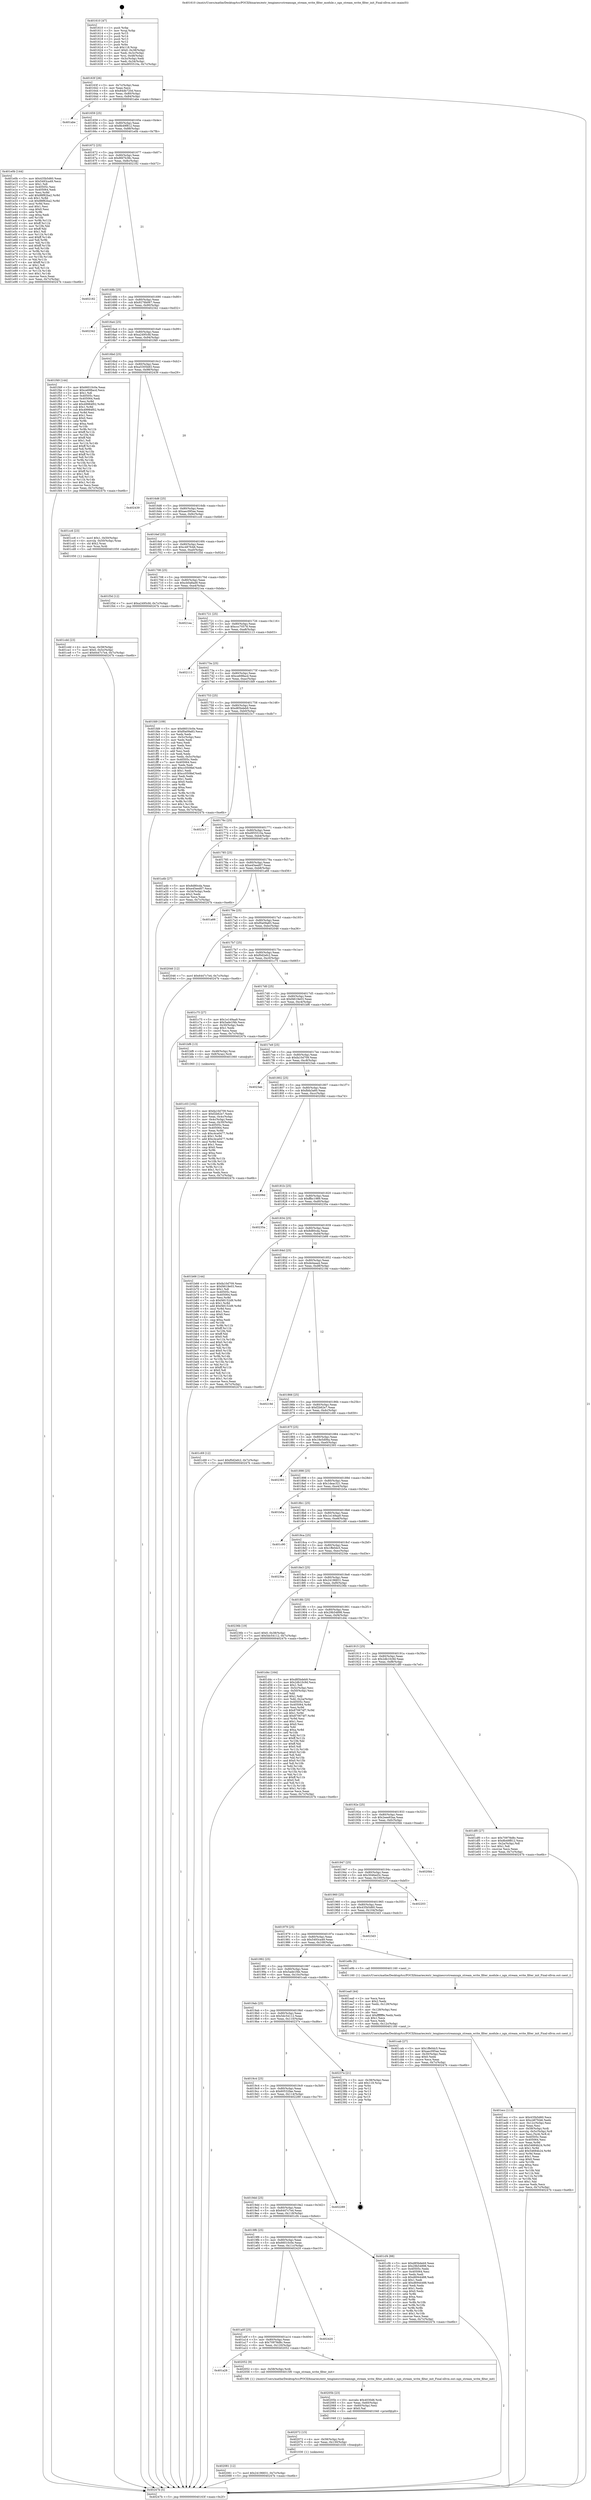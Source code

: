 digraph "0x401610" {
  label = "0x401610 (/mnt/c/Users/mathe/Desktop/tcc/POCII/binaries/extr_tenginesrcstreamngx_stream_write_filter_module.c_ngx_stream_write_filter_init_Final-ollvm.out::main(0))"
  labelloc = "t"
  node[shape=record]

  Entry [label="",width=0.3,height=0.3,shape=circle,fillcolor=black,style=filled]
  "0x40163f" [label="{
     0x40163f [26]\l
     | [instrs]\l
     &nbsp;&nbsp;0x40163f \<+3\>: mov -0x7c(%rbp),%eax\l
     &nbsp;&nbsp;0x401642 \<+2\>: mov %eax,%ecx\l
     &nbsp;&nbsp;0x401644 \<+6\>: sub $0x84db720d,%ecx\l
     &nbsp;&nbsp;0x40164a \<+3\>: mov %eax,-0x80(%rbp)\l
     &nbsp;&nbsp;0x40164d \<+6\>: mov %ecx,-0x84(%rbp)\l
     &nbsp;&nbsp;0x401653 \<+6\>: je 0000000000401abe \<main+0x4ae\>\l
  }"]
  "0x401abe" [label="{
     0x401abe\l
  }", style=dashed]
  "0x401659" [label="{
     0x401659 [25]\l
     | [instrs]\l
     &nbsp;&nbsp;0x401659 \<+5\>: jmp 000000000040165e \<main+0x4e\>\l
     &nbsp;&nbsp;0x40165e \<+3\>: mov -0x80(%rbp),%eax\l
     &nbsp;&nbsp;0x401661 \<+5\>: sub $0x8b49f812,%eax\l
     &nbsp;&nbsp;0x401666 \<+6\>: mov %eax,-0x88(%rbp)\l
     &nbsp;&nbsp;0x40166c \<+6\>: je 0000000000401e0b \<main+0x7fb\>\l
  }"]
  Exit [label="",width=0.3,height=0.3,shape=circle,fillcolor=black,style=filled,peripheries=2]
  "0x401e0b" [label="{
     0x401e0b [144]\l
     | [instrs]\l
     &nbsp;&nbsp;0x401e0b \<+5\>: mov $0x435b5d60,%eax\l
     &nbsp;&nbsp;0x401e10 \<+5\>: mov $0x5493ca49,%ecx\l
     &nbsp;&nbsp;0x401e15 \<+2\>: mov $0x1,%dl\l
     &nbsp;&nbsp;0x401e17 \<+7\>: mov 0x40505c,%esi\l
     &nbsp;&nbsp;0x401e1e \<+7\>: mov 0x405064,%edi\l
     &nbsp;&nbsp;0x401e25 \<+3\>: mov %esi,%r8d\l
     &nbsp;&nbsp;0x401e28 \<+7\>: add $0x88f82ba2,%r8d\l
     &nbsp;&nbsp;0x401e2f \<+4\>: sub $0x1,%r8d\l
     &nbsp;&nbsp;0x401e33 \<+7\>: sub $0x88f82ba2,%r8d\l
     &nbsp;&nbsp;0x401e3a \<+4\>: imul %r8d,%esi\l
     &nbsp;&nbsp;0x401e3e \<+3\>: and $0x1,%esi\l
     &nbsp;&nbsp;0x401e41 \<+3\>: cmp $0x0,%esi\l
     &nbsp;&nbsp;0x401e44 \<+4\>: sete %r9b\l
     &nbsp;&nbsp;0x401e48 \<+3\>: cmp $0xa,%edi\l
     &nbsp;&nbsp;0x401e4b \<+4\>: setl %r10b\l
     &nbsp;&nbsp;0x401e4f \<+3\>: mov %r9b,%r11b\l
     &nbsp;&nbsp;0x401e52 \<+4\>: xor $0xff,%r11b\l
     &nbsp;&nbsp;0x401e56 \<+3\>: mov %r10b,%bl\l
     &nbsp;&nbsp;0x401e59 \<+3\>: xor $0xff,%bl\l
     &nbsp;&nbsp;0x401e5c \<+3\>: xor $0x1,%dl\l
     &nbsp;&nbsp;0x401e5f \<+3\>: mov %r11b,%r14b\l
     &nbsp;&nbsp;0x401e62 \<+4\>: and $0xff,%r14b\l
     &nbsp;&nbsp;0x401e66 \<+3\>: and %dl,%r9b\l
     &nbsp;&nbsp;0x401e69 \<+3\>: mov %bl,%r15b\l
     &nbsp;&nbsp;0x401e6c \<+4\>: and $0xff,%r15b\l
     &nbsp;&nbsp;0x401e70 \<+3\>: and %dl,%r10b\l
     &nbsp;&nbsp;0x401e73 \<+3\>: or %r9b,%r14b\l
     &nbsp;&nbsp;0x401e76 \<+3\>: or %r10b,%r15b\l
     &nbsp;&nbsp;0x401e79 \<+3\>: xor %r15b,%r14b\l
     &nbsp;&nbsp;0x401e7c \<+3\>: or %bl,%r11b\l
     &nbsp;&nbsp;0x401e7f \<+4\>: xor $0xff,%r11b\l
     &nbsp;&nbsp;0x401e83 \<+3\>: or $0x1,%dl\l
     &nbsp;&nbsp;0x401e86 \<+3\>: and %dl,%r11b\l
     &nbsp;&nbsp;0x401e89 \<+3\>: or %r11b,%r14b\l
     &nbsp;&nbsp;0x401e8c \<+4\>: test $0x1,%r14b\l
     &nbsp;&nbsp;0x401e90 \<+3\>: cmovne %ecx,%eax\l
     &nbsp;&nbsp;0x401e93 \<+3\>: mov %eax,-0x7c(%rbp)\l
     &nbsp;&nbsp;0x401e96 \<+5\>: jmp 000000000040247b \<main+0xe6b\>\l
  }"]
  "0x401672" [label="{
     0x401672 [25]\l
     | [instrs]\l
     &nbsp;&nbsp;0x401672 \<+5\>: jmp 0000000000401677 \<main+0x67\>\l
     &nbsp;&nbsp;0x401677 \<+3\>: mov -0x80(%rbp),%eax\l
     &nbsp;&nbsp;0x40167a \<+5\>: sub $0x8fd7b38c,%eax\l
     &nbsp;&nbsp;0x40167f \<+6\>: mov %eax,-0x8c(%rbp)\l
     &nbsp;&nbsp;0x401685 \<+6\>: je 0000000000402182 \<main+0xb72\>\l
  }"]
  "0x402081" [label="{
     0x402081 [12]\l
     | [instrs]\l
     &nbsp;&nbsp;0x402081 \<+7\>: movl $0x24196831,-0x7c(%rbp)\l
     &nbsp;&nbsp;0x402088 \<+5\>: jmp 000000000040247b \<main+0xe6b\>\l
  }"]
  "0x402182" [label="{
     0x402182\l
  }", style=dashed]
  "0x40168b" [label="{
     0x40168b [25]\l
     | [instrs]\l
     &nbsp;&nbsp;0x40168b \<+5\>: jmp 0000000000401690 \<main+0x80\>\l
     &nbsp;&nbsp;0x401690 \<+3\>: mov -0x80(%rbp),%eax\l
     &nbsp;&nbsp;0x401693 \<+5\>: sub $0x9276b067,%eax\l
     &nbsp;&nbsp;0x401698 \<+6\>: mov %eax,-0x90(%rbp)\l
     &nbsp;&nbsp;0x40169e \<+6\>: je 0000000000402342 \<main+0xd32\>\l
  }"]
  "0x402072" [label="{
     0x402072 [15]\l
     | [instrs]\l
     &nbsp;&nbsp;0x402072 \<+4\>: mov -0x58(%rbp),%rdi\l
     &nbsp;&nbsp;0x402076 \<+6\>: mov %eax,-0x130(%rbp)\l
     &nbsp;&nbsp;0x40207c \<+5\>: call 0000000000401030 \<free@plt\>\l
     | [calls]\l
     &nbsp;&nbsp;0x401030 \{1\} (unknown)\l
  }"]
  "0x402342" [label="{
     0x402342\l
  }", style=dashed]
  "0x4016a4" [label="{
     0x4016a4 [25]\l
     | [instrs]\l
     &nbsp;&nbsp;0x4016a4 \<+5\>: jmp 00000000004016a9 \<main+0x99\>\l
     &nbsp;&nbsp;0x4016a9 \<+3\>: mov -0x80(%rbp),%eax\l
     &nbsp;&nbsp;0x4016ac \<+5\>: sub $0xa2495cfd,%eax\l
     &nbsp;&nbsp;0x4016b1 \<+6\>: mov %eax,-0x94(%rbp)\l
     &nbsp;&nbsp;0x4016b7 \<+6\>: je 0000000000401f49 \<main+0x939\>\l
  }"]
  "0x40205b" [label="{
     0x40205b [23]\l
     | [instrs]\l
     &nbsp;&nbsp;0x40205b \<+10\>: movabs $0x4030d6,%rdi\l
     &nbsp;&nbsp;0x402065 \<+3\>: mov %eax,-0x60(%rbp)\l
     &nbsp;&nbsp;0x402068 \<+3\>: mov -0x60(%rbp),%esi\l
     &nbsp;&nbsp;0x40206b \<+2\>: mov $0x0,%al\l
     &nbsp;&nbsp;0x40206d \<+5\>: call 0000000000401040 \<printf@plt\>\l
     | [calls]\l
     &nbsp;&nbsp;0x401040 \{1\} (unknown)\l
  }"]
  "0x401f49" [label="{
     0x401f49 [144]\l
     | [instrs]\l
     &nbsp;&nbsp;0x401f49 \<+5\>: mov $0x66010c0e,%eax\l
     &nbsp;&nbsp;0x401f4e \<+5\>: mov $0xce698acd,%ecx\l
     &nbsp;&nbsp;0x401f53 \<+2\>: mov $0x1,%dl\l
     &nbsp;&nbsp;0x401f55 \<+7\>: mov 0x40505c,%esi\l
     &nbsp;&nbsp;0x401f5c \<+7\>: mov 0x405064,%edi\l
     &nbsp;&nbsp;0x401f63 \<+3\>: mov %esi,%r8d\l
     &nbsp;&nbsp;0x401f66 \<+7\>: add $0x49984f02,%r8d\l
     &nbsp;&nbsp;0x401f6d \<+4\>: sub $0x1,%r8d\l
     &nbsp;&nbsp;0x401f71 \<+7\>: sub $0x49984f02,%r8d\l
     &nbsp;&nbsp;0x401f78 \<+4\>: imul %r8d,%esi\l
     &nbsp;&nbsp;0x401f7c \<+3\>: and $0x1,%esi\l
     &nbsp;&nbsp;0x401f7f \<+3\>: cmp $0x0,%esi\l
     &nbsp;&nbsp;0x401f82 \<+4\>: sete %r9b\l
     &nbsp;&nbsp;0x401f86 \<+3\>: cmp $0xa,%edi\l
     &nbsp;&nbsp;0x401f89 \<+4\>: setl %r10b\l
     &nbsp;&nbsp;0x401f8d \<+3\>: mov %r9b,%r11b\l
     &nbsp;&nbsp;0x401f90 \<+4\>: xor $0xff,%r11b\l
     &nbsp;&nbsp;0x401f94 \<+3\>: mov %r10b,%bl\l
     &nbsp;&nbsp;0x401f97 \<+3\>: xor $0xff,%bl\l
     &nbsp;&nbsp;0x401f9a \<+3\>: xor $0x1,%dl\l
     &nbsp;&nbsp;0x401f9d \<+3\>: mov %r11b,%r14b\l
     &nbsp;&nbsp;0x401fa0 \<+4\>: and $0xff,%r14b\l
     &nbsp;&nbsp;0x401fa4 \<+3\>: and %dl,%r9b\l
     &nbsp;&nbsp;0x401fa7 \<+3\>: mov %bl,%r15b\l
     &nbsp;&nbsp;0x401faa \<+4\>: and $0xff,%r15b\l
     &nbsp;&nbsp;0x401fae \<+3\>: and %dl,%r10b\l
     &nbsp;&nbsp;0x401fb1 \<+3\>: or %r9b,%r14b\l
     &nbsp;&nbsp;0x401fb4 \<+3\>: or %r10b,%r15b\l
     &nbsp;&nbsp;0x401fb7 \<+3\>: xor %r15b,%r14b\l
     &nbsp;&nbsp;0x401fba \<+3\>: or %bl,%r11b\l
     &nbsp;&nbsp;0x401fbd \<+4\>: xor $0xff,%r11b\l
     &nbsp;&nbsp;0x401fc1 \<+3\>: or $0x1,%dl\l
     &nbsp;&nbsp;0x401fc4 \<+3\>: and %dl,%r11b\l
     &nbsp;&nbsp;0x401fc7 \<+3\>: or %r11b,%r14b\l
     &nbsp;&nbsp;0x401fca \<+4\>: test $0x1,%r14b\l
     &nbsp;&nbsp;0x401fce \<+3\>: cmovne %ecx,%eax\l
     &nbsp;&nbsp;0x401fd1 \<+3\>: mov %eax,-0x7c(%rbp)\l
     &nbsp;&nbsp;0x401fd4 \<+5\>: jmp 000000000040247b \<main+0xe6b\>\l
  }"]
  "0x4016bd" [label="{
     0x4016bd [25]\l
     | [instrs]\l
     &nbsp;&nbsp;0x4016bd \<+5\>: jmp 00000000004016c2 \<main+0xb2\>\l
     &nbsp;&nbsp;0x4016c2 \<+3\>: mov -0x80(%rbp),%eax\l
     &nbsp;&nbsp;0x4016c5 \<+5\>: sub $0xa5305b83,%eax\l
     &nbsp;&nbsp;0x4016ca \<+6\>: mov %eax,-0x98(%rbp)\l
     &nbsp;&nbsp;0x4016d0 \<+6\>: je 0000000000402439 \<main+0xe29\>\l
  }"]
  "0x401a28" [label="{
     0x401a28\l
  }", style=dashed]
  "0x402439" [label="{
     0x402439\l
  }", style=dashed]
  "0x4016d6" [label="{
     0x4016d6 [25]\l
     | [instrs]\l
     &nbsp;&nbsp;0x4016d6 \<+5\>: jmp 00000000004016db \<main+0xcb\>\l
     &nbsp;&nbsp;0x4016db \<+3\>: mov -0x80(%rbp),%eax\l
     &nbsp;&nbsp;0x4016de \<+5\>: sub $0xaec095ae,%eax\l
     &nbsp;&nbsp;0x4016e3 \<+6\>: mov %eax,-0x9c(%rbp)\l
     &nbsp;&nbsp;0x4016e9 \<+6\>: je 0000000000401cc6 \<main+0x6b6\>\l
  }"]
  "0x402052" [label="{
     0x402052 [9]\l
     | [instrs]\l
     &nbsp;&nbsp;0x402052 \<+4\>: mov -0x58(%rbp),%rdi\l
     &nbsp;&nbsp;0x402056 \<+5\>: call 00000000004015f0 \<ngx_stream_write_filter_init\>\l
     | [calls]\l
     &nbsp;&nbsp;0x4015f0 \{1\} (/mnt/c/Users/mathe/Desktop/tcc/POCII/binaries/extr_tenginesrcstreamngx_stream_write_filter_module.c_ngx_stream_write_filter_init_Final-ollvm.out::ngx_stream_write_filter_init)\l
  }"]
  "0x401cc6" [label="{
     0x401cc6 [23]\l
     | [instrs]\l
     &nbsp;&nbsp;0x401cc6 \<+7\>: movl $0x1,-0x50(%rbp)\l
     &nbsp;&nbsp;0x401ccd \<+4\>: movslq -0x50(%rbp),%rax\l
     &nbsp;&nbsp;0x401cd1 \<+4\>: shl $0x2,%rax\l
     &nbsp;&nbsp;0x401cd5 \<+3\>: mov %rax,%rdi\l
     &nbsp;&nbsp;0x401cd8 \<+5\>: call 0000000000401050 \<malloc@plt\>\l
     | [calls]\l
     &nbsp;&nbsp;0x401050 \{1\} (unknown)\l
  }"]
  "0x4016ef" [label="{
     0x4016ef [25]\l
     | [instrs]\l
     &nbsp;&nbsp;0x4016ef \<+5\>: jmp 00000000004016f4 \<main+0xe4\>\l
     &nbsp;&nbsp;0x4016f4 \<+3\>: mov -0x80(%rbp),%eax\l
     &nbsp;&nbsp;0x4016f7 \<+5\>: sub $0xc487fcb6,%eax\l
     &nbsp;&nbsp;0x4016fc \<+6\>: mov %eax,-0xa0(%rbp)\l
     &nbsp;&nbsp;0x401702 \<+6\>: je 0000000000401f3d \<main+0x92d\>\l
  }"]
  "0x401a0f" [label="{
     0x401a0f [25]\l
     | [instrs]\l
     &nbsp;&nbsp;0x401a0f \<+5\>: jmp 0000000000401a14 \<main+0x404\>\l
     &nbsp;&nbsp;0x401a14 \<+3\>: mov -0x80(%rbp),%eax\l
     &nbsp;&nbsp;0x401a17 \<+5\>: sub $0x70978d8c,%eax\l
     &nbsp;&nbsp;0x401a1c \<+6\>: mov %eax,-0x120(%rbp)\l
     &nbsp;&nbsp;0x401a22 \<+6\>: je 0000000000402052 \<main+0xa42\>\l
  }"]
  "0x401f3d" [label="{
     0x401f3d [12]\l
     | [instrs]\l
     &nbsp;&nbsp;0x401f3d \<+7\>: movl $0xa2495cfd,-0x7c(%rbp)\l
     &nbsp;&nbsp;0x401f44 \<+5\>: jmp 000000000040247b \<main+0xe6b\>\l
  }"]
  "0x401708" [label="{
     0x401708 [25]\l
     | [instrs]\l
     &nbsp;&nbsp;0x401708 \<+5\>: jmp 000000000040170d \<main+0xfd\>\l
     &nbsp;&nbsp;0x40170d \<+3\>: mov -0x80(%rbp),%eax\l
     &nbsp;&nbsp;0x401710 \<+5\>: sub $0xcb0a8ad9,%eax\l
     &nbsp;&nbsp;0x401715 \<+6\>: mov %eax,-0xa4(%rbp)\l
     &nbsp;&nbsp;0x40171b \<+6\>: je 00000000004021ea \<main+0xbda\>\l
  }"]
  "0x402420" [label="{
     0x402420\l
  }", style=dashed]
  "0x4021ea" [label="{
     0x4021ea\l
  }", style=dashed]
  "0x401721" [label="{
     0x401721 [25]\l
     | [instrs]\l
     &nbsp;&nbsp;0x401721 \<+5\>: jmp 0000000000401726 \<main+0x116\>\l
     &nbsp;&nbsp;0x401726 \<+3\>: mov -0x80(%rbp),%eax\l
     &nbsp;&nbsp;0x401729 \<+5\>: sub $0xccc70578,%eax\l
     &nbsp;&nbsp;0x40172e \<+6\>: mov %eax,-0xa8(%rbp)\l
     &nbsp;&nbsp;0x401734 \<+6\>: je 0000000000402113 \<main+0xb03\>\l
  }"]
  "0x401ecc" [label="{
     0x401ecc [113]\l
     | [instrs]\l
     &nbsp;&nbsp;0x401ecc \<+5\>: mov $0x435b5d60,%ecx\l
     &nbsp;&nbsp;0x401ed1 \<+5\>: mov $0xc487fcb6,%edx\l
     &nbsp;&nbsp;0x401ed6 \<+6\>: mov -0x12c(%rbp),%esi\l
     &nbsp;&nbsp;0x401edc \<+3\>: imul %eax,%esi\l
     &nbsp;&nbsp;0x401edf \<+4\>: mov -0x58(%rbp),%rdi\l
     &nbsp;&nbsp;0x401ee3 \<+4\>: movslq -0x5c(%rbp),%r8\l
     &nbsp;&nbsp;0x401ee7 \<+4\>: mov %esi,(%rdi,%r8,4)\l
     &nbsp;&nbsp;0x401eeb \<+7\>: mov 0x40505c,%eax\l
     &nbsp;&nbsp;0x401ef2 \<+7\>: mov 0x405064,%esi\l
     &nbsp;&nbsp;0x401ef9 \<+3\>: mov %eax,%r9d\l
     &nbsp;&nbsp;0x401efc \<+7\>: sub $0x54684b24,%r9d\l
     &nbsp;&nbsp;0x401f03 \<+4\>: sub $0x1,%r9d\l
     &nbsp;&nbsp;0x401f07 \<+7\>: add $0x54684b24,%r9d\l
     &nbsp;&nbsp;0x401f0e \<+4\>: imul %r9d,%eax\l
     &nbsp;&nbsp;0x401f12 \<+3\>: and $0x1,%eax\l
     &nbsp;&nbsp;0x401f15 \<+3\>: cmp $0x0,%eax\l
     &nbsp;&nbsp;0x401f18 \<+4\>: sete %r10b\l
     &nbsp;&nbsp;0x401f1c \<+3\>: cmp $0xa,%esi\l
     &nbsp;&nbsp;0x401f1f \<+4\>: setl %r11b\l
     &nbsp;&nbsp;0x401f23 \<+3\>: mov %r10b,%bl\l
     &nbsp;&nbsp;0x401f26 \<+3\>: and %r11b,%bl\l
     &nbsp;&nbsp;0x401f29 \<+3\>: xor %r11b,%r10b\l
     &nbsp;&nbsp;0x401f2c \<+3\>: or %r10b,%bl\l
     &nbsp;&nbsp;0x401f2f \<+3\>: test $0x1,%bl\l
     &nbsp;&nbsp;0x401f32 \<+3\>: cmovne %edx,%ecx\l
     &nbsp;&nbsp;0x401f35 \<+3\>: mov %ecx,-0x7c(%rbp)\l
     &nbsp;&nbsp;0x401f38 \<+5\>: jmp 000000000040247b \<main+0xe6b\>\l
  }"]
  "0x402113" [label="{
     0x402113\l
  }", style=dashed]
  "0x40173a" [label="{
     0x40173a [25]\l
     | [instrs]\l
     &nbsp;&nbsp;0x40173a \<+5\>: jmp 000000000040173f \<main+0x12f\>\l
     &nbsp;&nbsp;0x40173f \<+3\>: mov -0x80(%rbp),%eax\l
     &nbsp;&nbsp;0x401742 \<+5\>: sub $0xce698acd,%eax\l
     &nbsp;&nbsp;0x401747 \<+6\>: mov %eax,-0xac(%rbp)\l
     &nbsp;&nbsp;0x40174d \<+6\>: je 0000000000401fd9 \<main+0x9c9\>\l
  }"]
  "0x401ea0" [label="{
     0x401ea0 [44]\l
     | [instrs]\l
     &nbsp;&nbsp;0x401ea0 \<+2\>: xor %ecx,%ecx\l
     &nbsp;&nbsp;0x401ea2 \<+5\>: mov $0x2,%edx\l
     &nbsp;&nbsp;0x401ea7 \<+6\>: mov %edx,-0x128(%rbp)\l
     &nbsp;&nbsp;0x401ead \<+1\>: cltd\l
     &nbsp;&nbsp;0x401eae \<+6\>: mov -0x128(%rbp),%esi\l
     &nbsp;&nbsp;0x401eb4 \<+2\>: idiv %esi\l
     &nbsp;&nbsp;0x401eb6 \<+6\>: imul $0xfffffffe,%edx,%edx\l
     &nbsp;&nbsp;0x401ebc \<+3\>: sub $0x1,%ecx\l
     &nbsp;&nbsp;0x401ebf \<+2\>: sub %ecx,%edx\l
     &nbsp;&nbsp;0x401ec1 \<+6\>: mov %edx,-0x12c(%rbp)\l
     &nbsp;&nbsp;0x401ec7 \<+5\>: call 0000000000401160 \<next_i\>\l
     | [calls]\l
     &nbsp;&nbsp;0x401160 \{1\} (/mnt/c/Users/mathe/Desktop/tcc/POCII/binaries/extr_tenginesrcstreamngx_stream_write_filter_module.c_ngx_stream_write_filter_init_Final-ollvm.out::next_i)\l
  }"]
  "0x401fd9" [label="{
     0x401fd9 [109]\l
     | [instrs]\l
     &nbsp;&nbsp;0x401fd9 \<+5\>: mov $0x66010c0e,%eax\l
     &nbsp;&nbsp;0x401fde \<+5\>: mov $0xf0a09a83,%ecx\l
     &nbsp;&nbsp;0x401fe3 \<+2\>: xor %edx,%edx\l
     &nbsp;&nbsp;0x401fe5 \<+3\>: mov -0x5c(%rbp),%esi\l
     &nbsp;&nbsp;0x401fe8 \<+2\>: mov %edx,%edi\l
     &nbsp;&nbsp;0x401fea \<+2\>: sub %esi,%edi\l
     &nbsp;&nbsp;0x401fec \<+2\>: mov %edx,%esi\l
     &nbsp;&nbsp;0x401fee \<+3\>: sub $0x1,%esi\l
     &nbsp;&nbsp;0x401ff1 \<+2\>: add %esi,%edi\l
     &nbsp;&nbsp;0x401ff3 \<+2\>: sub %edi,%edx\l
     &nbsp;&nbsp;0x401ff5 \<+3\>: mov %edx,-0x5c(%rbp)\l
     &nbsp;&nbsp;0x401ff8 \<+7\>: mov 0x40505c,%edx\l
     &nbsp;&nbsp;0x401fff \<+7\>: mov 0x405064,%esi\l
     &nbsp;&nbsp;0x402006 \<+2\>: mov %edx,%edi\l
     &nbsp;&nbsp;0x402008 \<+6\>: add $0xcc0508ef,%edi\l
     &nbsp;&nbsp;0x40200e \<+3\>: sub $0x1,%edi\l
     &nbsp;&nbsp;0x402011 \<+6\>: sub $0xcc0508ef,%edi\l
     &nbsp;&nbsp;0x402017 \<+3\>: imul %edi,%edx\l
     &nbsp;&nbsp;0x40201a \<+3\>: and $0x1,%edx\l
     &nbsp;&nbsp;0x40201d \<+3\>: cmp $0x0,%edx\l
     &nbsp;&nbsp;0x402020 \<+4\>: sete %r8b\l
     &nbsp;&nbsp;0x402024 \<+3\>: cmp $0xa,%esi\l
     &nbsp;&nbsp;0x402027 \<+4\>: setl %r9b\l
     &nbsp;&nbsp;0x40202b \<+3\>: mov %r8b,%r10b\l
     &nbsp;&nbsp;0x40202e \<+3\>: and %r9b,%r10b\l
     &nbsp;&nbsp;0x402031 \<+3\>: xor %r9b,%r8b\l
     &nbsp;&nbsp;0x402034 \<+3\>: or %r8b,%r10b\l
     &nbsp;&nbsp;0x402037 \<+4\>: test $0x1,%r10b\l
     &nbsp;&nbsp;0x40203b \<+3\>: cmovne %ecx,%eax\l
     &nbsp;&nbsp;0x40203e \<+3\>: mov %eax,-0x7c(%rbp)\l
     &nbsp;&nbsp;0x402041 \<+5\>: jmp 000000000040247b \<main+0xe6b\>\l
  }"]
  "0x401753" [label="{
     0x401753 [25]\l
     | [instrs]\l
     &nbsp;&nbsp;0x401753 \<+5\>: jmp 0000000000401758 \<main+0x148\>\l
     &nbsp;&nbsp;0x401758 \<+3\>: mov -0x80(%rbp),%eax\l
     &nbsp;&nbsp;0x40175b \<+5\>: sub $0xd85bdeb9,%eax\l
     &nbsp;&nbsp;0x401760 \<+6\>: mov %eax,-0xb0(%rbp)\l
     &nbsp;&nbsp;0x401766 \<+6\>: je 00000000004023c7 \<main+0xdb7\>\l
  }"]
  "0x4019f6" [label="{
     0x4019f6 [25]\l
     | [instrs]\l
     &nbsp;&nbsp;0x4019f6 \<+5\>: jmp 00000000004019fb \<main+0x3eb\>\l
     &nbsp;&nbsp;0x4019fb \<+3\>: mov -0x80(%rbp),%eax\l
     &nbsp;&nbsp;0x4019fe \<+5\>: sub $0x66010c0e,%eax\l
     &nbsp;&nbsp;0x401a03 \<+6\>: mov %eax,-0x11c(%rbp)\l
     &nbsp;&nbsp;0x401a09 \<+6\>: je 0000000000402420 \<main+0xe10\>\l
  }"]
  "0x4023c7" [label="{
     0x4023c7\l
  }", style=dashed]
  "0x40176c" [label="{
     0x40176c [25]\l
     | [instrs]\l
     &nbsp;&nbsp;0x40176c \<+5\>: jmp 0000000000401771 \<main+0x161\>\l
     &nbsp;&nbsp;0x401771 \<+3\>: mov -0x80(%rbp),%eax\l
     &nbsp;&nbsp;0x401774 \<+5\>: sub $0xd955510a,%eax\l
     &nbsp;&nbsp;0x401779 \<+6\>: mov %eax,-0xb4(%rbp)\l
     &nbsp;&nbsp;0x40177f \<+6\>: je 0000000000401a4b \<main+0x43b\>\l
  }"]
  "0x401cf4" [label="{
     0x401cf4 [88]\l
     | [instrs]\l
     &nbsp;&nbsp;0x401cf4 \<+5\>: mov $0xd85bdeb9,%eax\l
     &nbsp;&nbsp;0x401cf9 \<+5\>: mov $0x29b54898,%ecx\l
     &nbsp;&nbsp;0x401cfe \<+7\>: mov 0x40505c,%edx\l
     &nbsp;&nbsp;0x401d05 \<+7\>: mov 0x405064,%esi\l
     &nbsp;&nbsp;0x401d0c \<+2\>: mov %edx,%edi\l
     &nbsp;&nbsp;0x401d0e \<+6\>: sub $0xd6944488,%edi\l
     &nbsp;&nbsp;0x401d14 \<+3\>: sub $0x1,%edi\l
     &nbsp;&nbsp;0x401d17 \<+6\>: add $0xd6944488,%edi\l
     &nbsp;&nbsp;0x401d1d \<+3\>: imul %edi,%edx\l
     &nbsp;&nbsp;0x401d20 \<+3\>: and $0x1,%edx\l
     &nbsp;&nbsp;0x401d23 \<+3\>: cmp $0x0,%edx\l
     &nbsp;&nbsp;0x401d26 \<+4\>: sete %r8b\l
     &nbsp;&nbsp;0x401d2a \<+3\>: cmp $0xa,%esi\l
     &nbsp;&nbsp;0x401d2d \<+4\>: setl %r9b\l
     &nbsp;&nbsp;0x401d31 \<+3\>: mov %r8b,%r10b\l
     &nbsp;&nbsp;0x401d34 \<+3\>: and %r9b,%r10b\l
     &nbsp;&nbsp;0x401d37 \<+3\>: xor %r9b,%r8b\l
     &nbsp;&nbsp;0x401d3a \<+3\>: or %r8b,%r10b\l
     &nbsp;&nbsp;0x401d3d \<+4\>: test $0x1,%r10b\l
     &nbsp;&nbsp;0x401d41 \<+3\>: cmovne %ecx,%eax\l
     &nbsp;&nbsp;0x401d44 \<+3\>: mov %eax,-0x7c(%rbp)\l
     &nbsp;&nbsp;0x401d47 \<+5\>: jmp 000000000040247b \<main+0xe6b\>\l
  }"]
  "0x401a4b" [label="{
     0x401a4b [27]\l
     | [instrs]\l
     &nbsp;&nbsp;0x401a4b \<+5\>: mov $0x8d80cda,%eax\l
     &nbsp;&nbsp;0x401a50 \<+5\>: mov $0xe45eed07,%ecx\l
     &nbsp;&nbsp;0x401a55 \<+3\>: mov -0x34(%rbp),%edx\l
     &nbsp;&nbsp;0x401a58 \<+3\>: cmp $0x2,%edx\l
     &nbsp;&nbsp;0x401a5b \<+3\>: cmovne %ecx,%eax\l
     &nbsp;&nbsp;0x401a5e \<+3\>: mov %eax,-0x7c(%rbp)\l
     &nbsp;&nbsp;0x401a61 \<+5\>: jmp 000000000040247b \<main+0xe6b\>\l
  }"]
  "0x401785" [label="{
     0x401785 [25]\l
     | [instrs]\l
     &nbsp;&nbsp;0x401785 \<+5\>: jmp 000000000040178a \<main+0x17a\>\l
     &nbsp;&nbsp;0x40178a \<+3\>: mov -0x80(%rbp),%eax\l
     &nbsp;&nbsp;0x40178d \<+5\>: sub $0xe45eed07,%eax\l
     &nbsp;&nbsp;0x401792 \<+6\>: mov %eax,-0xb8(%rbp)\l
     &nbsp;&nbsp;0x401798 \<+6\>: je 0000000000401a66 \<main+0x456\>\l
  }"]
  "0x40247b" [label="{
     0x40247b [5]\l
     | [instrs]\l
     &nbsp;&nbsp;0x40247b \<+5\>: jmp 000000000040163f \<main+0x2f\>\l
  }"]
  "0x401610" [label="{
     0x401610 [47]\l
     | [instrs]\l
     &nbsp;&nbsp;0x401610 \<+1\>: push %rbp\l
     &nbsp;&nbsp;0x401611 \<+3\>: mov %rsp,%rbp\l
     &nbsp;&nbsp;0x401614 \<+2\>: push %r15\l
     &nbsp;&nbsp;0x401616 \<+2\>: push %r14\l
     &nbsp;&nbsp;0x401618 \<+2\>: push %r13\l
     &nbsp;&nbsp;0x40161a \<+2\>: push %r12\l
     &nbsp;&nbsp;0x40161c \<+1\>: push %rbx\l
     &nbsp;&nbsp;0x40161d \<+7\>: sub $0x118,%rsp\l
     &nbsp;&nbsp;0x401624 \<+7\>: movl $0x0,-0x38(%rbp)\l
     &nbsp;&nbsp;0x40162b \<+3\>: mov %edi,-0x3c(%rbp)\l
     &nbsp;&nbsp;0x40162e \<+4\>: mov %rsi,-0x48(%rbp)\l
     &nbsp;&nbsp;0x401632 \<+3\>: mov -0x3c(%rbp),%edi\l
     &nbsp;&nbsp;0x401635 \<+3\>: mov %edi,-0x34(%rbp)\l
     &nbsp;&nbsp;0x401638 \<+7\>: movl $0xd955510a,-0x7c(%rbp)\l
  }"]
  "0x4019dd" [label="{
     0x4019dd [25]\l
     | [instrs]\l
     &nbsp;&nbsp;0x4019dd \<+5\>: jmp 00000000004019e2 \<main+0x3d2\>\l
     &nbsp;&nbsp;0x4019e2 \<+3\>: mov -0x80(%rbp),%eax\l
     &nbsp;&nbsp;0x4019e5 \<+5\>: sub $0x6447c7e4,%eax\l
     &nbsp;&nbsp;0x4019ea \<+6\>: mov %eax,-0x118(%rbp)\l
     &nbsp;&nbsp;0x4019f0 \<+6\>: je 0000000000401cf4 \<main+0x6e4\>\l
  }"]
  "0x401a66" [label="{
     0x401a66\l
  }", style=dashed]
  "0x40179e" [label="{
     0x40179e [25]\l
     | [instrs]\l
     &nbsp;&nbsp;0x40179e \<+5\>: jmp 00000000004017a3 \<main+0x193\>\l
     &nbsp;&nbsp;0x4017a3 \<+3\>: mov -0x80(%rbp),%eax\l
     &nbsp;&nbsp;0x4017a6 \<+5\>: sub $0xf0a09a83,%eax\l
     &nbsp;&nbsp;0x4017ab \<+6\>: mov %eax,-0xbc(%rbp)\l
     &nbsp;&nbsp;0x4017b1 \<+6\>: je 0000000000402046 \<main+0xa36\>\l
  }"]
  "0x402289" [label="{
     0x402289\l
  }", style=dashed]
  "0x402046" [label="{
     0x402046 [12]\l
     | [instrs]\l
     &nbsp;&nbsp;0x402046 \<+7\>: movl $0x6447c7e4,-0x7c(%rbp)\l
     &nbsp;&nbsp;0x40204d \<+5\>: jmp 000000000040247b \<main+0xe6b\>\l
  }"]
  "0x4017b7" [label="{
     0x4017b7 [25]\l
     | [instrs]\l
     &nbsp;&nbsp;0x4017b7 \<+5\>: jmp 00000000004017bc \<main+0x1ac\>\l
     &nbsp;&nbsp;0x4017bc \<+3\>: mov -0x80(%rbp),%eax\l
     &nbsp;&nbsp;0x4017bf \<+5\>: sub $0xf0d2efc2,%eax\l
     &nbsp;&nbsp;0x4017c4 \<+6\>: mov %eax,-0xc0(%rbp)\l
     &nbsp;&nbsp;0x4017ca \<+6\>: je 0000000000401c75 \<main+0x665\>\l
  }"]
  "0x4019c4" [label="{
     0x4019c4 [25]\l
     | [instrs]\l
     &nbsp;&nbsp;0x4019c4 \<+5\>: jmp 00000000004019c9 \<main+0x3b9\>\l
     &nbsp;&nbsp;0x4019c9 \<+3\>: mov -0x80(%rbp),%eax\l
     &nbsp;&nbsp;0x4019cc \<+5\>: sub $0x60532fae,%eax\l
     &nbsp;&nbsp;0x4019d1 \<+6\>: mov %eax,-0x114(%rbp)\l
     &nbsp;&nbsp;0x4019d7 \<+6\>: je 0000000000402289 \<main+0xc79\>\l
  }"]
  "0x401c75" [label="{
     0x401c75 [27]\l
     | [instrs]\l
     &nbsp;&nbsp;0x401c75 \<+5\>: mov $0x1e149aa9,%eax\l
     &nbsp;&nbsp;0x401c7a \<+5\>: mov $0x5ade1f4b,%ecx\l
     &nbsp;&nbsp;0x401c7f \<+3\>: mov -0x30(%rbp),%edx\l
     &nbsp;&nbsp;0x401c82 \<+3\>: cmp $0x1,%edx\l
     &nbsp;&nbsp;0x401c85 \<+3\>: cmovl %ecx,%eax\l
     &nbsp;&nbsp;0x401c88 \<+3\>: mov %eax,-0x7c(%rbp)\l
     &nbsp;&nbsp;0x401c8b \<+5\>: jmp 000000000040247b \<main+0xe6b\>\l
  }"]
  "0x4017d0" [label="{
     0x4017d0 [25]\l
     | [instrs]\l
     &nbsp;&nbsp;0x4017d0 \<+5\>: jmp 00000000004017d5 \<main+0x1c5\>\l
     &nbsp;&nbsp;0x4017d5 \<+3\>: mov -0x80(%rbp),%eax\l
     &nbsp;&nbsp;0x4017d8 \<+5\>: sub $0xf4619e03,%eax\l
     &nbsp;&nbsp;0x4017dd \<+6\>: mov %eax,-0xc4(%rbp)\l
     &nbsp;&nbsp;0x4017e3 \<+6\>: je 0000000000401bf6 \<main+0x5e6\>\l
  }"]
  "0x40237e" [label="{
     0x40237e [21]\l
     | [instrs]\l
     &nbsp;&nbsp;0x40237e \<+3\>: mov -0x38(%rbp),%eax\l
     &nbsp;&nbsp;0x402381 \<+7\>: add $0x118,%rsp\l
     &nbsp;&nbsp;0x402388 \<+1\>: pop %rbx\l
     &nbsp;&nbsp;0x402389 \<+2\>: pop %r12\l
     &nbsp;&nbsp;0x40238b \<+2\>: pop %r13\l
     &nbsp;&nbsp;0x40238d \<+2\>: pop %r14\l
     &nbsp;&nbsp;0x40238f \<+2\>: pop %r15\l
     &nbsp;&nbsp;0x402391 \<+1\>: pop %rbp\l
     &nbsp;&nbsp;0x402392 \<+1\>: ret\l
  }"]
  "0x401bf6" [label="{
     0x401bf6 [13]\l
     | [instrs]\l
     &nbsp;&nbsp;0x401bf6 \<+4\>: mov -0x48(%rbp),%rax\l
     &nbsp;&nbsp;0x401bfa \<+4\>: mov 0x8(%rax),%rdi\l
     &nbsp;&nbsp;0x401bfe \<+5\>: call 0000000000401060 \<atoi@plt\>\l
     | [calls]\l
     &nbsp;&nbsp;0x401060 \{1\} (unknown)\l
  }"]
  "0x4017e9" [label="{
     0x4017e9 [25]\l
     | [instrs]\l
     &nbsp;&nbsp;0x4017e9 \<+5\>: jmp 00000000004017ee \<main+0x1de\>\l
     &nbsp;&nbsp;0x4017ee \<+3\>: mov -0x80(%rbp),%eax\l
     &nbsp;&nbsp;0x4017f1 \<+5\>: sub $0xfa10d709,%eax\l
     &nbsp;&nbsp;0x4017f6 \<+6\>: mov %eax,-0xc8(%rbp)\l
     &nbsp;&nbsp;0x4017fc \<+6\>: je 00000000004023ab \<main+0xd9b\>\l
  }"]
  "0x401cdd" [label="{
     0x401cdd [23]\l
     | [instrs]\l
     &nbsp;&nbsp;0x401cdd \<+4\>: mov %rax,-0x58(%rbp)\l
     &nbsp;&nbsp;0x401ce1 \<+7\>: movl $0x0,-0x5c(%rbp)\l
     &nbsp;&nbsp;0x401ce8 \<+7\>: movl $0x6447c7e4,-0x7c(%rbp)\l
     &nbsp;&nbsp;0x401cef \<+5\>: jmp 000000000040247b \<main+0xe6b\>\l
  }"]
  "0x4023ab" [label="{
     0x4023ab\l
  }", style=dashed]
  "0x401802" [label="{
     0x401802 [25]\l
     | [instrs]\l
     &nbsp;&nbsp;0x401802 \<+5\>: jmp 0000000000401807 \<main+0x1f7\>\l
     &nbsp;&nbsp;0x401807 \<+3\>: mov -0x80(%rbp),%eax\l
     &nbsp;&nbsp;0x40180a \<+5\>: sub $0xfbfa3a60,%eax\l
     &nbsp;&nbsp;0x40180f \<+6\>: mov %eax,-0xcc(%rbp)\l
     &nbsp;&nbsp;0x401815 \<+6\>: je 000000000040208d \<main+0xa7d\>\l
  }"]
  "0x4019ab" [label="{
     0x4019ab [25]\l
     | [instrs]\l
     &nbsp;&nbsp;0x4019ab \<+5\>: jmp 00000000004019b0 \<main+0x3a0\>\l
     &nbsp;&nbsp;0x4019b0 \<+3\>: mov -0x80(%rbp),%eax\l
     &nbsp;&nbsp;0x4019b3 \<+5\>: sub $0x5dc54112,%eax\l
     &nbsp;&nbsp;0x4019b8 \<+6\>: mov %eax,-0x110(%rbp)\l
     &nbsp;&nbsp;0x4019be \<+6\>: je 000000000040237e \<main+0xd6e\>\l
  }"]
  "0x40208d" [label="{
     0x40208d\l
  }", style=dashed]
  "0x40181b" [label="{
     0x40181b [25]\l
     | [instrs]\l
     &nbsp;&nbsp;0x40181b \<+5\>: jmp 0000000000401820 \<main+0x210\>\l
     &nbsp;&nbsp;0x401820 \<+3\>: mov -0x80(%rbp),%eax\l
     &nbsp;&nbsp;0x401823 \<+5\>: sub $0xffbc1989,%eax\l
     &nbsp;&nbsp;0x401828 \<+6\>: mov %eax,-0xd0(%rbp)\l
     &nbsp;&nbsp;0x40182e \<+6\>: je 000000000040235a \<main+0xd4a\>\l
  }"]
  "0x401cab" [label="{
     0x401cab [27]\l
     | [instrs]\l
     &nbsp;&nbsp;0x401cab \<+5\>: mov $0x1ffe0dc5,%eax\l
     &nbsp;&nbsp;0x401cb0 \<+5\>: mov $0xaec095ae,%ecx\l
     &nbsp;&nbsp;0x401cb5 \<+3\>: mov -0x30(%rbp),%edx\l
     &nbsp;&nbsp;0x401cb8 \<+3\>: cmp $0x0,%edx\l
     &nbsp;&nbsp;0x401cbb \<+3\>: cmove %ecx,%eax\l
     &nbsp;&nbsp;0x401cbe \<+3\>: mov %eax,-0x7c(%rbp)\l
     &nbsp;&nbsp;0x401cc1 \<+5\>: jmp 000000000040247b \<main+0xe6b\>\l
  }"]
  "0x40235a" [label="{
     0x40235a\l
  }", style=dashed]
  "0x401834" [label="{
     0x401834 [25]\l
     | [instrs]\l
     &nbsp;&nbsp;0x401834 \<+5\>: jmp 0000000000401839 \<main+0x229\>\l
     &nbsp;&nbsp;0x401839 \<+3\>: mov -0x80(%rbp),%eax\l
     &nbsp;&nbsp;0x40183c \<+5\>: sub $0x8d80cda,%eax\l
     &nbsp;&nbsp;0x401841 \<+6\>: mov %eax,-0xd4(%rbp)\l
     &nbsp;&nbsp;0x401847 \<+6\>: je 0000000000401b66 \<main+0x556\>\l
  }"]
  "0x401992" [label="{
     0x401992 [25]\l
     | [instrs]\l
     &nbsp;&nbsp;0x401992 \<+5\>: jmp 0000000000401997 \<main+0x387\>\l
     &nbsp;&nbsp;0x401997 \<+3\>: mov -0x80(%rbp),%eax\l
     &nbsp;&nbsp;0x40199a \<+5\>: sub $0x5ade1f4b,%eax\l
     &nbsp;&nbsp;0x40199f \<+6\>: mov %eax,-0x10c(%rbp)\l
     &nbsp;&nbsp;0x4019a5 \<+6\>: je 0000000000401cab \<main+0x69b\>\l
  }"]
  "0x401b66" [label="{
     0x401b66 [144]\l
     | [instrs]\l
     &nbsp;&nbsp;0x401b66 \<+5\>: mov $0xfa10d709,%eax\l
     &nbsp;&nbsp;0x401b6b \<+5\>: mov $0xf4619e03,%ecx\l
     &nbsp;&nbsp;0x401b70 \<+2\>: mov $0x1,%dl\l
     &nbsp;&nbsp;0x401b72 \<+7\>: mov 0x40505c,%esi\l
     &nbsp;&nbsp;0x401b79 \<+7\>: mov 0x405064,%edi\l
     &nbsp;&nbsp;0x401b80 \<+3\>: mov %esi,%r8d\l
     &nbsp;&nbsp;0x401b83 \<+7\>: sub $0xf48152d9,%r8d\l
     &nbsp;&nbsp;0x401b8a \<+4\>: sub $0x1,%r8d\l
     &nbsp;&nbsp;0x401b8e \<+7\>: add $0xf48152d9,%r8d\l
     &nbsp;&nbsp;0x401b95 \<+4\>: imul %r8d,%esi\l
     &nbsp;&nbsp;0x401b99 \<+3\>: and $0x1,%esi\l
     &nbsp;&nbsp;0x401b9c \<+3\>: cmp $0x0,%esi\l
     &nbsp;&nbsp;0x401b9f \<+4\>: sete %r9b\l
     &nbsp;&nbsp;0x401ba3 \<+3\>: cmp $0xa,%edi\l
     &nbsp;&nbsp;0x401ba6 \<+4\>: setl %r10b\l
     &nbsp;&nbsp;0x401baa \<+3\>: mov %r9b,%r11b\l
     &nbsp;&nbsp;0x401bad \<+4\>: xor $0xff,%r11b\l
     &nbsp;&nbsp;0x401bb1 \<+3\>: mov %r10b,%bl\l
     &nbsp;&nbsp;0x401bb4 \<+3\>: xor $0xff,%bl\l
     &nbsp;&nbsp;0x401bb7 \<+3\>: xor $0x0,%dl\l
     &nbsp;&nbsp;0x401bba \<+3\>: mov %r11b,%r14b\l
     &nbsp;&nbsp;0x401bbd \<+4\>: and $0x0,%r14b\l
     &nbsp;&nbsp;0x401bc1 \<+3\>: and %dl,%r9b\l
     &nbsp;&nbsp;0x401bc4 \<+3\>: mov %bl,%r15b\l
     &nbsp;&nbsp;0x401bc7 \<+4\>: and $0x0,%r15b\l
     &nbsp;&nbsp;0x401bcb \<+3\>: and %dl,%r10b\l
     &nbsp;&nbsp;0x401bce \<+3\>: or %r9b,%r14b\l
     &nbsp;&nbsp;0x401bd1 \<+3\>: or %r10b,%r15b\l
     &nbsp;&nbsp;0x401bd4 \<+3\>: xor %r15b,%r14b\l
     &nbsp;&nbsp;0x401bd7 \<+3\>: or %bl,%r11b\l
     &nbsp;&nbsp;0x401bda \<+4\>: xor $0xff,%r11b\l
     &nbsp;&nbsp;0x401bde \<+3\>: or $0x0,%dl\l
     &nbsp;&nbsp;0x401be1 \<+3\>: and %dl,%r11b\l
     &nbsp;&nbsp;0x401be4 \<+3\>: or %r11b,%r14b\l
     &nbsp;&nbsp;0x401be7 \<+4\>: test $0x1,%r14b\l
     &nbsp;&nbsp;0x401beb \<+3\>: cmovne %ecx,%eax\l
     &nbsp;&nbsp;0x401bee \<+3\>: mov %eax,-0x7c(%rbp)\l
     &nbsp;&nbsp;0x401bf1 \<+5\>: jmp 000000000040247b \<main+0xe6b\>\l
  }"]
  "0x40184d" [label="{
     0x40184d [25]\l
     | [instrs]\l
     &nbsp;&nbsp;0x40184d \<+5\>: jmp 0000000000401852 \<main+0x242\>\l
     &nbsp;&nbsp;0x401852 \<+3\>: mov -0x80(%rbp),%eax\l
     &nbsp;&nbsp;0x401855 \<+5\>: sub $0xde4aaa4,%eax\l
     &nbsp;&nbsp;0x40185a \<+6\>: mov %eax,-0xd8(%rbp)\l
     &nbsp;&nbsp;0x401860 \<+6\>: je 000000000040219d \<main+0xb8d\>\l
  }"]
  "0x401c03" [label="{
     0x401c03 [102]\l
     | [instrs]\l
     &nbsp;&nbsp;0x401c03 \<+5\>: mov $0xfa10d709,%ecx\l
     &nbsp;&nbsp;0x401c08 \<+5\>: mov $0xf2b62e7,%edx\l
     &nbsp;&nbsp;0x401c0d \<+3\>: mov %eax,-0x4c(%rbp)\l
     &nbsp;&nbsp;0x401c10 \<+3\>: mov -0x4c(%rbp),%eax\l
     &nbsp;&nbsp;0x401c13 \<+3\>: mov %eax,-0x30(%rbp)\l
     &nbsp;&nbsp;0x401c16 \<+7\>: mov 0x40505c,%eax\l
     &nbsp;&nbsp;0x401c1d \<+7\>: mov 0x405064,%esi\l
     &nbsp;&nbsp;0x401c24 \<+3\>: mov %eax,%r8d\l
     &nbsp;&nbsp;0x401c27 \<+7\>: sub $0xc4ca0477,%r8d\l
     &nbsp;&nbsp;0x401c2e \<+4\>: sub $0x1,%r8d\l
     &nbsp;&nbsp;0x401c32 \<+7\>: add $0xc4ca0477,%r8d\l
     &nbsp;&nbsp;0x401c39 \<+4\>: imul %r8d,%eax\l
     &nbsp;&nbsp;0x401c3d \<+3\>: and $0x1,%eax\l
     &nbsp;&nbsp;0x401c40 \<+3\>: cmp $0x0,%eax\l
     &nbsp;&nbsp;0x401c43 \<+4\>: sete %r9b\l
     &nbsp;&nbsp;0x401c47 \<+3\>: cmp $0xa,%esi\l
     &nbsp;&nbsp;0x401c4a \<+4\>: setl %r10b\l
     &nbsp;&nbsp;0x401c4e \<+3\>: mov %r9b,%r11b\l
     &nbsp;&nbsp;0x401c51 \<+3\>: and %r10b,%r11b\l
     &nbsp;&nbsp;0x401c54 \<+3\>: xor %r10b,%r9b\l
     &nbsp;&nbsp;0x401c57 \<+3\>: or %r9b,%r11b\l
     &nbsp;&nbsp;0x401c5a \<+4\>: test $0x1,%r11b\l
     &nbsp;&nbsp;0x401c5e \<+3\>: cmovne %edx,%ecx\l
     &nbsp;&nbsp;0x401c61 \<+3\>: mov %ecx,-0x7c(%rbp)\l
     &nbsp;&nbsp;0x401c64 \<+5\>: jmp 000000000040247b \<main+0xe6b\>\l
  }"]
  "0x401e9b" [label="{
     0x401e9b [5]\l
     | [instrs]\l
     &nbsp;&nbsp;0x401e9b \<+5\>: call 0000000000401160 \<next_i\>\l
     | [calls]\l
     &nbsp;&nbsp;0x401160 \{1\} (/mnt/c/Users/mathe/Desktop/tcc/POCII/binaries/extr_tenginesrcstreamngx_stream_write_filter_module.c_ngx_stream_write_filter_init_Final-ollvm.out::next_i)\l
  }"]
  "0x40219d" [label="{
     0x40219d\l
  }", style=dashed]
  "0x401866" [label="{
     0x401866 [25]\l
     | [instrs]\l
     &nbsp;&nbsp;0x401866 \<+5\>: jmp 000000000040186b \<main+0x25b\>\l
     &nbsp;&nbsp;0x40186b \<+3\>: mov -0x80(%rbp),%eax\l
     &nbsp;&nbsp;0x40186e \<+5\>: sub $0xf2b62e7,%eax\l
     &nbsp;&nbsp;0x401873 \<+6\>: mov %eax,-0xdc(%rbp)\l
     &nbsp;&nbsp;0x401879 \<+6\>: je 0000000000401c69 \<main+0x659\>\l
  }"]
  "0x401979" [label="{
     0x401979 [25]\l
     | [instrs]\l
     &nbsp;&nbsp;0x401979 \<+5\>: jmp 000000000040197e \<main+0x36e\>\l
     &nbsp;&nbsp;0x40197e \<+3\>: mov -0x80(%rbp),%eax\l
     &nbsp;&nbsp;0x401981 \<+5\>: sub $0x5493ca49,%eax\l
     &nbsp;&nbsp;0x401986 \<+6\>: mov %eax,-0x108(%rbp)\l
     &nbsp;&nbsp;0x40198c \<+6\>: je 0000000000401e9b \<main+0x88b\>\l
  }"]
  "0x401c69" [label="{
     0x401c69 [12]\l
     | [instrs]\l
     &nbsp;&nbsp;0x401c69 \<+7\>: movl $0xf0d2efc2,-0x7c(%rbp)\l
     &nbsp;&nbsp;0x401c70 \<+5\>: jmp 000000000040247b \<main+0xe6b\>\l
  }"]
  "0x40187f" [label="{
     0x40187f [25]\l
     | [instrs]\l
     &nbsp;&nbsp;0x40187f \<+5\>: jmp 0000000000401884 \<main+0x274\>\l
     &nbsp;&nbsp;0x401884 \<+3\>: mov -0x80(%rbp),%eax\l
     &nbsp;&nbsp;0x401887 \<+5\>: sub $0x18e5d06a,%eax\l
     &nbsp;&nbsp;0x40188c \<+6\>: mov %eax,-0xe0(%rbp)\l
     &nbsp;&nbsp;0x401892 \<+6\>: je 0000000000402393 \<main+0xd83\>\l
  }"]
  "0x4023d3" [label="{
     0x4023d3\l
  }", style=dashed]
  "0x402393" [label="{
     0x402393\l
  }", style=dashed]
  "0x401898" [label="{
     0x401898 [25]\l
     | [instrs]\l
     &nbsp;&nbsp;0x401898 \<+5\>: jmp 000000000040189d \<main+0x28d\>\l
     &nbsp;&nbsp;0x40189d \<+3\>: mov -0x80(%rbp),%eax\l
     &nbsp;&nbsp;0x4018a0 \<+5\>: sub $0x1deac321,%eax\l
     &nbsp;&nbsp;0x4018a5 \<+6\>: mov %eax,-0xe4(%rbp)\l
     &nbsp;&nbsp;0x4018ab \<+6\>: je 0000000000401b5a \<main+0x54a\>\l
  }"]
  "0x401960" [label="{
     0x401960 [25]\l
     | [instrs]\l
     &nbsp;&nbsp;0x401960 \<+5\>: jmp 0000000000401965 \<main+0x355\>\l
     &nbsp;&nbsp;0x401965 \<+3\>: mov -0x80(%rbp),%eax\l
     &nbsp;&nbsp;0x401968 \<+5\>: sub $0x435b5d60,%eax\l
     &nbsp;&nbsp;0x40196d \<+6\>: mov %eax,-0x104(%rbp)\l
     &nbsp;&nbsp;0x401973 \<+6\>: je 00000000004023d3 \<main+0xdc3\>\l
  }"]
  "0x401b5a" [label="{
     0x401b5a\l
  }", style=dashed]
  "0x4018b1" [label="{
     0x4018b1 [25]\l
     | [instrs]\l
     &nbsp;&nbsp;0x4018b1 \<+5\>: jmp 00000000004018b6 \<main+0x2a6\>\l
     &nbsp;&nbsp;0x4018b6 \<+3\>: mov -0x80(%rbp),%eax\l
     &nbsp;&nbsp;0x4018b9 \<+5\>: sub $0x1e149aa9,%eax\l
     &nbsp;&nbsp;0x4018be \<+6\>: mov %eax,-0xe8(%rbp)\l
     &nbsp;&nbsp;0x4018c4 \<+6\>: je 0000000000401c90 \<main+0x680\>\l
  }"]
  "0x402203" [label="{
     0x402203\l
  }", style=dashed]
  "0x401c90" [label="{
     0x401c90\l
  }", style=dashed]
  "0x4018ca" [label="{
     0x4018ca [25]\l
     | [instrs]\l
     &nbsp;&nbsp;0x4018ca \<+5\>: jmp 00000000004018cf \<main+0x2bf\>\l
     &nbsp;&nbsp;0x4018cf \<+3\>: mov -0x80(%rbp),%eax\l
     &nbsp;&nbsp;0x4018d2 \<+5\>: sub $0x1ffe0dc5,%eax\l
     &nbsp;&nbsp;0x4018d7 \<+6\>: mov %eax,-0xec(%rbp)\l
     &nbsp;&nbsp;0x4018dd \<+6\>: je 000000000040234e \<main+0xd3e\>\l
  }"]
  "0x401947" [label="{
     0x401947 [25]\l
     | [instrs]\l
     &nbsp;&nbsp;0x401947 \<+5\>: jmp 000000000040194c \<main+0x33c\>\l
     &nbsp;&nbsp;0x40194c \<+3\>: mov -0x80(%rbp),%eax\l
     &nbsp;&nbsp;0x40194f \<+5\>: sub $0x3046ed3c,%eax\l
     &nbsp;&nbsp;0x401954 \<+6\>: mov %eax,-0x100(%rbp)\l
     &nbsp;&nbsp;0x40195a \<+6\>: je 0000000000402203 \<main+0xbf3\>\l
  }"]
  "0x40234e" [label="{
     0x40234e\l
  }", style=dashed]
  "0x4018e3" [label="{
     0x4018e3 [25]\l
     | [instrs]\l
     &nbsp;&nbsp;0x4018e3 \<+5\>: jmp 00000000004018e8 \<main+0x2d8\>\l
     &nbsp;&nbsp;0x4018e8 \<+3\>: mov -0x80(%rbp),%eax\l
     &nbsp;&nbsp;0x4018eb \<+5\>: sub $0x24196831,%eax\l
     &nbsp;&nbsp;0x4018f0 \<+6\>: mov %eax,-0xf0(%rbp)\l
     &nbsp;&nbsp;0x4018f6 \<+6\>: je 000000000040236b \<main+0xd5b\>\l
  }"]
  "0x4020bb" [label="{
     0x4020bb\l
  }", style=dashed]
  "0x40236b" [label="{
     0x40236b [19]\l
     | [instrs]\l
     &nbsp;&nbsp;0x40236b \<+7\>: movl $0x0,-0x38(%rbp)\l
     &nbsp;&nbsp;0x402372 \<+7\>: movl $0x5dc54112,-0x7c(%rbp)\l
     &nbsp;&nbsp;0x402379 \<+5\>: jmp 000000000040247b \<main+0xe6b\>\l
  }"]
  "0x4018fc" [label="{
     0x4018fc [25]\l
     | [instrs]\l
     &nbsp;&nbsp;0x4018fc \<+5\>: jmp 0000000000401901 \<main+0x2f1\>\l
     &nbsp;&nbsp;0x401901 \<+3\>: mov -0x80(%rbp),%eax\l
     &nbsp;&nbsp;0x401904 \<+5\>: sub $0x29b54898,%eax\l
     &nbsp;&nbsp;0x401909 \<+6\>: mov %eax,-0xf4(%rbp)\l
     &nbsp;&nbsp;0x40190f \<+6\>: je 0000000000401d4c \<main+0x73c\>\l
  }"]
  "0x40192e" [label="{
     0x40192e [25]\l
     | [instrs]\l
     &nbsp;&nbsp;0x40192e \<+5\>: jmp 0000000000401933 \<main+0x323\>\l
     &nbsp;&nbsp;0x401933 \<+3\>: mov -0x80(%rbp),%eax\l
     &nbsp;&nbsp;0x401936 \<+5\>: sub $0x2eee93aa,%eax\l
     &nbsp;&nbsp;0x40193b \<+6\>: mov %eax,-0xfc(%rbp)\l
     &nbsp;&nbsp;0x401941 \<+6\>: je 00000000004020bb \<main+0xaab\>\l
  }"]
  "0x401d4c" [label="{
     0x401d4c [164]\l
     | [instrs]\l
     &nbsp;&nbsp;0x401d4c \<+5\>: mov $0xd85bdeb9,%eax\l
     &nbsp;&nbsp;0x401d51 \<+5\>: mov $0x2db10c9d,%ecx\l
     &nbsp;&nbsp;0x401d56 \<+2\>: mov $0x1,%dl\l
     &nbsp;&nbsp;0x401d58 \<+3\>: mov -0x5c(%rbp),%esi\l
     &nbsp;&nbsp;0x401d5b \<+3\>: cmp -0x50(%rbp),%esi\l
     &nbsp;&nbsp;0x401d5e \<+4\>: setl %dil\l
     &nbsp;&nbsp;0x401d62 \<+4\>: and $0x1,%dil\l
     &nbsp;&nbsp;0x401d66 \<+4\>: mov %dil,-0x2a(%rbp)\l
     &nbsp;&nbsp;0x401d6a \<+7\>: mov 0x40505c,%esi\l
     &nbsp;&nbsp;0x401d71 \<+8\>: mov 0x405064,%r8d\l
     &nbsp;&nbsp;0x401d79 \<+3\>: mov %esi,%r9d\l
     &nbsp;&nbsp;0x401d7c \<+7\>: sub $0x870674f7,%r9d\l
     &nbsp;&nbsp;0x401d83 \<+4\>: sub $0x1,%r9d\l
     &nbsp;&nbsp;0x401d87 \<+7\>: add $0x870674f7,%r9d\l
     &nbsp;&nbsp;0x401d8e \<+4\>: imul %r9d,%esi\l
     &nbsp;&nbsp;0x401d92 \<+3\>: and $0x1,%esi\l
     &nbsp;&nbsp;0x401d95 \<+3\>: cmp $0x0,%esi\l
     &nbsp;&nbsp;0x401d98 \<+4\>: sete %dil\l
     &nbsp;&nbsp;0x401d9c \<+4\>: cmp $0xa,%r8d\l
     &nbsp;&nbsp;0x401da0 \<+4\>: setl %r10b\l
     &nbsp;&nbsp;0x401da4 \<+3\>: mov %dil,%r11b\l
     &nbsp;&nbsp;0x401da7 \<+4\>: xor $0xff,%r11b\l
     &nbsp;&nbsp;0x401dab \<+3\>: mov %r10b,%bl\l
     &nbsp;&nbsp;0x401dae \<+3\>: xor $0xff,%bl\l
     &nbsp;&nbsp;0x401db1 \<+3\>: xor $0x0,%dl\l
     &nbsp;&nbsp;0x401db4 \<+3\>: mov %r11b,%r14b\l
     &nbsp;&nbsp;0x401db7 \<+4\>: and $0x0,%r14b\l
     &nbsp;&nbsp;0x401dbb \<+3\>: and %dl,%dil\l
     &nbsp;&nbsp;0x401dbe \<+3\>: mov %bl,%r15b\l
     &nbsp;&nbsp;0x401dc1 \<+4\>: and $0x0,%r15b\l
     &nbsp;&nbsp;0x401dc5 \<+3\>: and %dl,%r10b\l
     &nbsp;&nbsp;0x401dc8 \<+3\>: or %dil,%r14b\l
     &nbsp;&nbsp;0x401dcb \<+3\>: or %r10b,%r15b\l
     &nbsp;&nbsp;0x401dce \<+3\>: xor %r15b,%r14b\l
     &nbsp;&nbsp;0x401dd1 \<+3\>: or %bl,%r11b\l
     &nbsp;&nbsp;0x401dd4 \<+4\>: xor $0xff,%r11b\l
     &nbsp;&nbsp;0x401dd8 \<+3\>: or $0x0,%dl\l
     &nbsp;&nbsp;0x401ddb \<+3\>: and %dl,%r11b\l
     &nbsp;&nbsp;0x401dde \<+3\>: or %r11b,%r14b\l
     &nbsp;&nbsp;0x401de1 \<+4\>: test $0x1,%r14b\l
     &nbsp;&nbsp;0x401de5 \<+3\>: cmovne %ecx,%eax\l
     &nbsp;&nbsp;0x401de8 \<+3\>: mov %eax,-0x7c(%rbp)\l
     &nbsp;&nbsp;0x401deb \<+5\>: jmp 000000000040247b \<main+0xe6b\>\l
  }"]
  "0x401915" [label="{
     0x401915 [25]\l
     | [instrs]\l
     &nbsp;&nbsp;0x401915 \<+5\>: jmp 000000000040191a \<main+0x30a\>\l
     &nbsp;&nbsp;0x40191a \<+3\>: mov -0x80(%rbp),%eax\l
     &nbsp;&nbsp;0x40191d \<+5\>: sub $0x2db10c9d,%eax\l
     &nbsp;&nbsp;0x401922 \<+6\>: mov %eax,-0xf8(%rbp)\l
     &nbsp;&nbsp;0x401928 \<+6\>: je 0000000000401df0 \<main+0x7e0\>\l
  }"]
  "0x401df0" [label="{
     0x401df0 [27]\l
     | [instrs]\l
     &nbsp;&nbsp;0x401df0 \<+5\>: mov $0x70978d8c,%eax\l
     &nbsp;&nbsp;0x401df5 \<+5\>: mov $0x8b49f812,%ecx\l
     &nbsp;&nbsp;0x401dfa \<+3\>: mov -0x2a(%rbp),%dl\l
     &nbsp;&nbsp;0x401dfd \<+3\>: test $0x1,%dl\l
     &nbsp;&nbsp;0x401e00 \<+3\>: cmovne %ecx,%eax\l
     &nbsp;&nbsp;0x401e03 \<+3\>: mov %eax,-0x7c(%rbp)\l
     &nbsp;&nbsp;0x401e06 \<+5\>: jmp 000000000040247b \<main+0xe6b\>\l
  }"]
  Entry -> "0x401610" [label=" 1"]
  "0x40163f" -> "0x401abe" [label=" 0"]
  "0x40163f" -> "0x401659" [label=" 22"]
  "0x40237e" -> Exit [label=" 1"]
  "0x401659" -> "0x401e0b" [label=" 1"]
  "0x401659" -> "0x401672" [label=" 21"]
  "0x40236b" -> "0x40247b" [label=" 1"]
  "0x401672" -> "0x402182" [label=" 0"]
  "0x401672" -> "0x40168b" [label=" 21"]
  "0x402081" -> "0x40247b" [label=" 1"]
  "0x40168b" -> "0x402342" [label=" 0"]
  "0x40168b" -> "0x4016a4" [label=" 21"]
  "0x402072" -> "0x402081" [label=" 1"]
  "0x4016a4" -> "0x401f49" [label=" 1"]
  "0x4016a4" -> "0x4016bd" [label=" 20"]
  "0x40205b" -> "0x402072" [label=" 1"]
  "0x4016bd" -> "0x402439" [label=" 0"]
  "0x4016bd" -> "0x4016d6" [label=" 20"]
  "0x402052" -> "0x40205b" [label=" 1"]
  "0x4016d6" -> "0x401cc6" [label=" 1"]
  "0x4016d6" -> "0x4016ef" [label=" 19"]
  "0x401a0f" -> "0x401a28" [label=" 0"]
  "0x4016ef" -> "0x401f3d" [label=" 1"]
  "0x4016ef" -> "0x401708" [label=" 18"]
  "0x401a0f" -> "0x402052" [label=" 1"]
  "0x401708" -> "0x4021ea" [label=" 0"]
  "0x401708" -> "0x401721" [label=" 18"]
  "0x4019f6" -> "0x401a0f" [label=" 1"]
  "0x401721" -> "0x402113" [label=" 0"]
  "0x401721" -> "0x40173a" [label=" 18"]
  "0x4019f6" -> "0x402420" [label=" 0"]
  "0x40173a" -> "0x401fd9" [label=" 1"]
  "0x40173a" -> "0x401753" [label=" 17"]
  "0x402046" -> "0x40247b" [label=" 1"]
  "0x401753" -> "0x4023c7" [label=" 0"]
  "0x401753" -> "0x40176c" [label=" 17"]
  "0x401fd9" -> "0x40247b" [label=" 1"]
  "0x40176c" -> "0x401a4b" [label=" 1"]
  "0x40176c" -> "0x401785" [label=" 16"]
  "0x401a4b" -> "0x40247b" [label=" 1"]
  "0x401610" -> "0x40163f" [label=" 1"]
  "0x40247b" -> "0x40163f" [label=" 21"]
  "0x401f49" -> "0x40247b" [label=" 1"]
  "0x401785" -> "0x401a66" [label=" 0"]
  "0x401785" -> "0x40179e" [label=" 16"]
  "0x401ecc" -> "0x40247b" [label=" 1"]
  "0x40179e" -> "0x402046" [label=" 1"]
  "0x40179e" -> "0x4017b7" [label=" 15"]
  "0x401ea0" -> "0x401ecc" [label=" 1"]
  "0x4017b7" -> "0x401c75" [label=" 1"]
  "0x4017b7" -> "0x4017d0" [label=" 14"]
  "0x401e0b" -> "0x40247b" [label=" 1"]
  "0x4017d0" -> "0x401bf6" [label=" 1"]
  "0x4017d0" -> "0x4017e9" [label=" 13"]
  "0x401df0" -> "0x40247b" [label=" 2"]
  "0x4017e9" -> "0x4023ab" [label=" 0"]
  "0x4017e9" -> "0x401802" [label=" 13"]
  "0x401cf4" -> "0x40247b" [label=" 2"]
  "0x401802" -> "0x40208d" [label=" 0"]
  "0x401802" -> "0x40181b" [label=" 13"]
  "0x4019dd" -> "0x4019f6" [label=" 1"]
  "0x40181b" -> "0x40235a" [label=" 0"]
  "0x40181b" -> "0x401834" [label=" 13"]
  "0x4019dd" -> "0x401cf4" [label=" 2"]
  "0x401834" -> "0x401b66" [label=" 1"]
  "0x401834" -> "0x40184d" [label=" 12"]
  "0x401b66" -> "0x40247b" [label=" 1"]
  "0x401bf6" -> "0x401c03" [label=" 1"]
  "0x401c03" -> "0x40247b" [label=" 1"]
  "0x4019c4" -> "0x4019dd" [label=" 3"]
  "0x40184d" -> "0x40219d" [label=" 0"]
  "0x40184d" -> "0x401866" [label=" 12"]
  "0x4019c4" -> "0x402289" [label=" 0"]
  "0x401866" -> "0x401c69" [label=" 1"]
  "0x401866" -> "0x40187f" [label=" 11"]
  "0x401c69" -> "0x40247b" [label=" 1"]
  "0x401c75" -> "0x40247b" [label=" 1"]
  "0x4019ab" -> "0x4019c4" [label=" 3"]
  "0x40187f" -> "0x402393" [label=" 0"]
  "0x40187f" -> "0x401898" [label=" 11"]
  "0x4019ab" -> "0x40237e" [label=" 1"]
  "0x401898" -> "0x401b5a" [label=" 0"]
  "0x401898" -> "0x4018b1" [label=" 11"]
  "0x401cdd" -> "0x40247b" [label=" 1"]
  "0x4018b1" -> "0x401c90" [label=" 0"]
  "0x4018b1" -> "0x4018ca" [label=" 11"]
  "0x401cc6" -> "0x401cdd" [label=" 1"]
  "0x4018ca" -> "0x40234e" [label=" 0"]
  "0x4018ca" -> "0x4018e3" [label=" 11"]
  "0x401992" -> "0x4019ab" [label=" 4"]
  "0x4018e3" -> "0x40236b" [label=" 1"]
  "0x4018e3" -> "0x4018fc" [label=" 10"]
  "0x401992" -> "0x401cab" [label=" 1"]
  "0x4018fc" -> "0x401d4c" [label=" 2"]
  "0x4018fc" -> "0x401915" [label=" 8"]
  "0x401979" -> "0x401992" [label=" 5"]
  "0x401915" -> "0x401df0" [label=" 2"]
  "0x401915" -> "0x40192e" [label=" 6"]
  "0x401f3d" -> "0x40247b" [label=" 1"]
  "0x40192e" -> "0x4020bb" [label=" 0"]
  "0x40192e" -> "0x401947" [label=" 6"]
  "0x401cab" -> "0x40247b" [label=" 1"]
  "0x401947" -> "0x402203" [label=" 0"]
  "0x401947" -> "0x401960" [label=" 6"]
  "0x401d4c" -> "0x40247b" [label=" 2"]
  "0x401960" -> "0x4023d3" [label=" 0"]
  "0x401960" -> "0x401979" [label=" 6"]
  "0x401e9b" -> "0x401ea0" [label=" 1"]
  "0x401979" -> "0x401e9b" [label=" 1"]
}

